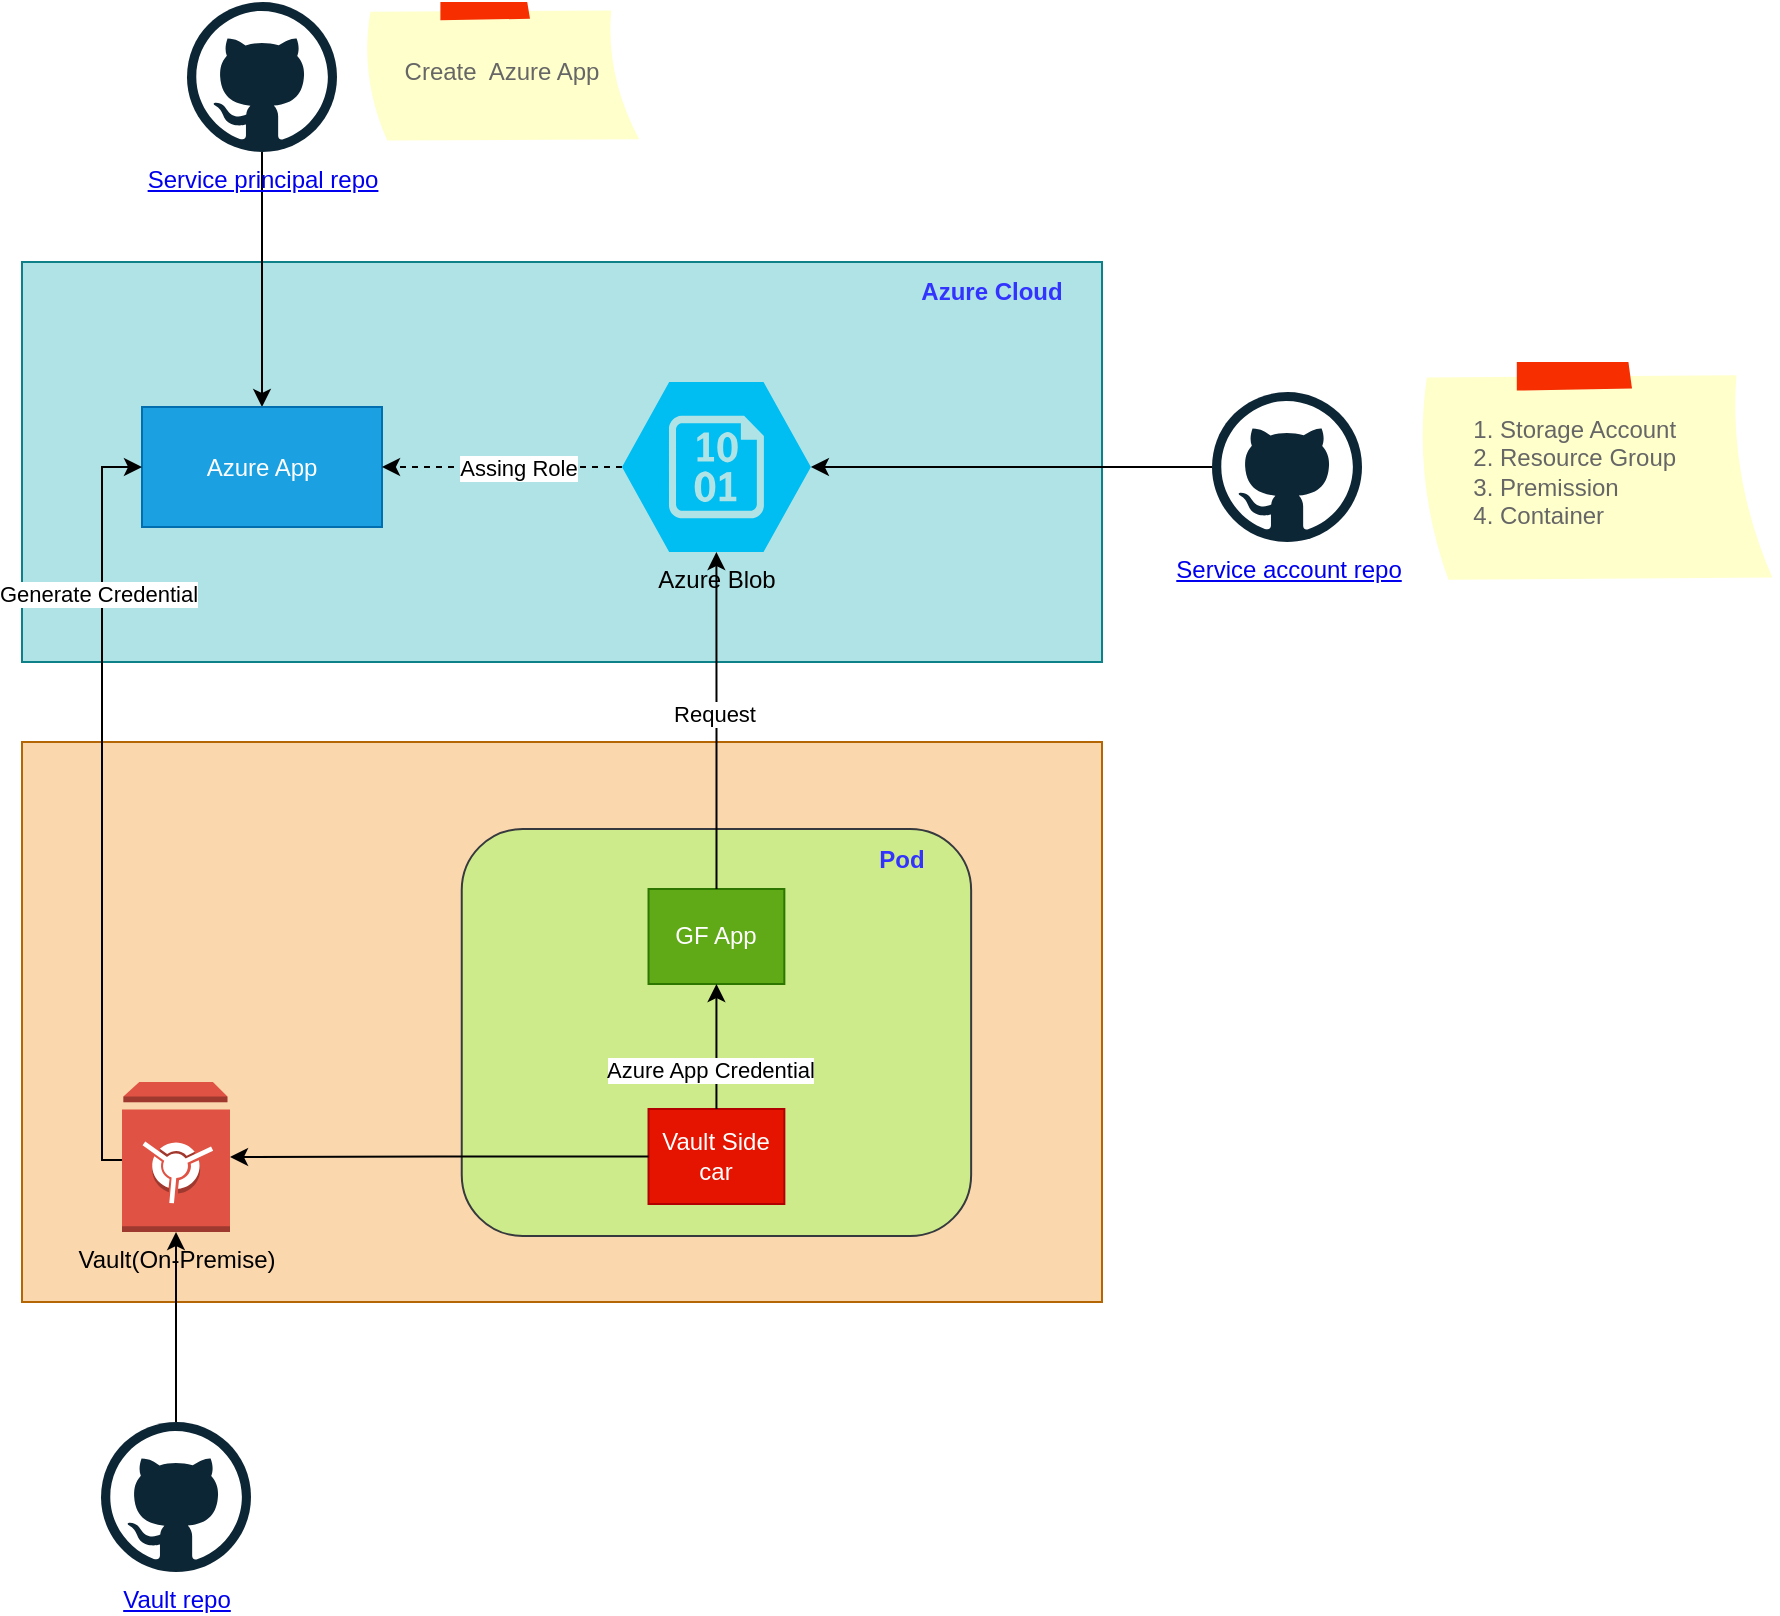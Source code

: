 <mxfile version="22.1.21" type="github">
  <diagram name="Page-1" id="wsTwDKJttdFrNlq-yoNL">
    <mxGraphModel dx="1018" dy="1773" grid="1" gridSize="10" guides="1" tooltips="1" connect="1" arrows="1" fold="1" page="1" pageScale="1" pageWidth="827" pageHeight="1169" math="0" shadow="0">
      <root>
        <mxCell id="0" />
        <mxCell id="1" parent="0" />
        <mxCell id="fOkP95LbUyY7o67YRdoy-45" value="" style="rounded=0;whiteSpace=wrap;html=1;fillColor=#b0e3e6;strokeColor=#0e8088;" vertex="1" parent="1">
          <mxGeometry x="130" y="50" width="540" height="200" as="geometry" />
        </mxCell>
        <mxCell id="fOkP95LbUyY7o67YRdoy-7" value="On- Premise K8S" style="text;html=1;strokeColor=none;fillColor=none;align=center;verticalAlign=middle;whiteSpace=wrap;rounded=0;fontStyle=1;fontColor=#3333FF;" vertex="1" parent="1">
          <mxGeometry x="560" y="290" width="110" height="30" as="geometry" />
        </mxCell>
        <mxCell id="fOkP95LbUyY7o67YRdoy-35" style="edgeStyle=orthogonalEdgeStyle;rounded=0;orthogonalLoop=1;jettySize=auto;html=1;" edge="1" parent="1" source="fOkP95LbUyY7o67YRdoy-34" target="fOkP95LbUyY7o67YRdoy-8">
          <mxGeometry relative="1" as="geometry" />
        </mxCell>
        <mxCell id="fOkP95LbUyY7o67YRdoy-34" value="&lt;a href=&quot;https://github.com/ch-robinson-internal/tf-az-d365-live&quot;&gt;Service account repo&lt;/a&gt;" style="dashed=0;outlineConnect=0;html=1;align=center;labelPosition=center;verticalLabelPosition=bottom;verticalAlign=top;shape=mxgraph.weblogos.github" vertex="1" parent="1">
          <mxGeometry x="725" y="115" width="75" height="75" as="geometry" />
        </mxCell>
        <mxCell id="fOkP95LbUyY7o67YRdoy-38" style="edgeStyle=orthogonalEdgeStyle;rounded=0;orthogonalLoop=1;jettySize=auto;html=1;entryX=0.5;entryY=0;entryDx=0;entryDy=0;" edge="1" parent="1" source="fOkP95LbUyY7o67YRdoy-36" target="fOkP95LbUyY7o67YRdoy-19">
          <mxGeometry relative="1" as="geometry" />
        </mxCell>
        <mxCell id="fOkP95LbUyY7o67YRdoy-36" value="&lt;a href=&quot;https://github.com/ch-robinson-internal/tf-az-azure-active-directory-live&quot;&gt;Service principal repo&lt;/a&gt;" style="dashed=0;outlineConnect=0;html=1;align=center;labelPosition=center;verticalLabelPosition=bottom;verticalAlign=top;shape=mxgraph.weblogos.github" vertex="1" parent="1">
          <mxGeometry x="212.5" y="-80" width="75" height="75" as="geometry" />
        </mxCell>
        <mxCell id="fOkP95LbUyY7o67YRdoy-39" value="&lt;a href=&quot;https://github.com/ch-robinson-internal/VaultConfiguration.Premise.Prod&quot;&gt;Vault repo&lt;/a&gt;" style="dashed=0;outlineConnect=0;html=1;align=center;labelPosition=center;verticalLabelPosition=bottom;verticalAlign=top;shape=mxgraph.weblogos.github" vertex="1" parent="1">
          <mxGeometry x="169.5" y="630" width="75" height="75" as="geometry" />
        </mxCell>
        <mxCell id="fOkP95LbUyY7o67YRdoy-43" value="&lt;ol&gt;&lt;li&gt;Storage Account&lt;/li&gt;&lt;li&gt;Resource Group&lt;/li&gt;&lt;li&gt;&lt;span style=&quot;background-color: initial;&quot;&gt;Premission&lt;/span&gt;&lt;/li&gt;&lt;li&gt;Container&lt;/li&gt;&lt;/ol&gt;" style="strokeWidth=1;shadow=0;dashed=0;align=left;html=1;shape=mxgraph.mockup.text.stickyNote2;fontColor=#666666;mainText=;fontSize=12;whiteSpace=wrap;fillColor=#ffffcc;strokeColor=#F62E00;" vertex="1" parent="1">
          <mxGeometry x="827" y="100" width="180" height="110" as="geometry" />
        </mxCell>
        <mxCell id="fOkP95LbUyY7o67YRdoy-44" value="Create&amp;nbsp; Azure App" style="strokeWidth=1;shadow=0;dashed=0;align=center;html=1;shape=mxgraph.mockup.text.stickyNote2;fontColor=#666666;mainText=;fontSize=12;whiteSpace=wrap;fillColor=#ffffcc;strokeColor=#F62E00;" vertex="1" parent="1">
          <mxGeometry x="300" y="-80" width="140" height="70" as="geometry" />
        </mxCell>
        <mxCell id="fOkP95LbUyY7o67YRdoy-48" value="" style="group" vertex="1" connectable="0" parent="1">
          <mxGeometry x="190" y="50" width="480" height="145" as="geometry" />
        </mxCell>
        <mxCell id="fOkP95LbUyY7o67YRdoy-8" value="Azure Blob" style="verticalLabelPosition=bottom;html=1;verticalAlign=top;align=center;strokeColor=none;fillColor=#00BEF2;shape=mxgraph.azure.storage_blob;" vertex="1" parent="fOkP95LbUyY7o67YRdoy-48">
          <mxGeometry x="240" y="60" width="94.44" height="85" as="geometry" />
        </mxCell>
        <mxCell id="fOkP95LbUyY7o67YRdoy-19" value="Azure App" style="rounded=0;whiteSpace=wrap;html=1;fillColor=#1ba1e2;fontColor=#ffffff;strokeColor=#006EAF;" vertex="1" parent="fOkP95LbUyY7o67YRdoy-48">
          <mxGeometry y="72.5" width="120" height="60" as="geometry" />
        </mxCell>
        <mxCell id="fOkP95LbUyY7o67YRdoy-46" value="Azure Cloud" style="text;html=1;strokeColor=none;fillColor=none;align=center;verticalAlign=middle;whiteSpace=wrap;rounded=0;fontStyle=1;fontColor=#3333FF;" vertex="1" parent="fOkP95LbUyY7o67YRdoy-48">
          <mxGeometry x="370" width="110" height="30" as="geometry" />
        </mxCell>
        <mxCell id="fOkP95LbUyY7o67YRdoy-21" style="edgeStyle=orthogonalEdgeStyle;rounded=0;orthogonalLoop=1;jettySize=auto;html=1;entryX=1;entryY=0.5;entryDx=0;entryDy=0;dashed=1;" edge="1" parent="fOkP95LbUyY7o67YRdoy-48" source="fOkP95LbUyY7o67YRdoy-8" target="fOkP95LbUyY7o67YRdoy-19">
          <mxGeometry relative="1" as="geometry" />
        </mxCell>
        <mxCell id="fOkP95LbUyY7o67YRdoy-23" value="Assing Role" style="edgeLabel;html=1;align=center;verticalAlign=middle;resizable=0;points=[];" vertex="1" connectable="0" parent="fOkP95LbUyY7o67YRdoy-21">
          <mxGeometry x="0.073" y="-3" relative="1" as="geometry">
            <mxPoint x="12" y="3" as="offset" />
          </mxGeometry>
        </mxCell>
        <mxCell id="fOkP95LbUyY7o67YRdoy-49" value="" style="group" vertex="1" connectable="0" parent="1">
          <mxGeometry x="130" y="290" width="540" height="280" as="geometry" />
        </mxCell>
        <mxCell id="fOkP95LbUyY7o67YRdoy-6" value="" style="rounded=0;whiteSpace=wrap;html=1;fillColor=#fad7ac;strokeColor=#b46504;" vertex="1" parent="fOkP95LbUyY7o67YRdoy-49">
          <mxGeometry width="540" height="280" as="geometry" />
        </mxCell>
        <mxCell id="fOkP95LbUyY7o67YRdoy-3" value="Vault(On-Premise)" style="outlineConnect=0;dashed=0;verticalLabelPosition=bottom;verticalAlign=top;align=center;html=1;shape=mxgraph.aws3.vault;fillColor=#E05243;gradientColor=none;" vertex="1" parent="fOkP95LbUyY7o67YRdoy-49">
          <mxGeometry x="50" y="170" width="54" height="75" as="geometry" />
        </mxCell>
        <mxCell id="fOkP95LbUyY7o67YRdoy-47" value="" style="group" vertex="1" connectable="0" parent="fOkP95LbUyY7o67YRdoy-49">
          <mxGeometry x="219.87" y="43.5" width="254.7" height="203.5" as="geometry" />
        </mxCell>
        <mxCell id="fOkP95LbUyY7o67YRdoy-13" value="" style="rounded=1;whiteSpace=wrap;html=1;fillColor=#cdeb8b;strokeColor=#36393d;" vertex="1" parent="fOkP95LbUyY7o67YRdoy-47">
          <mxGeometry width="254.7" height="203.5" as="geometry" />
        </mxCell>
        <mxCell id="fOkP95LbUyY7o67YRdoy-14" value="Pod" style="text;html=1;strokeColor=none;fillColor=none;align=center;verticalAlign=middle;whiteSpace=wrap;rounded=0;fontStyle=1;fontColor=#3333FF;" vertex="1" parent="fOkP95LbUyY7o67YRdoy-47">
          <mxGeometry x="194.42" width="52.12" height="30" as="geometry" />
        </mxCell>
        <mxCell id="fOkP95LbUyY7o67YRdoy-15" value="GF App" style="rounded=0;whiteSpace=wrap;html=1;fillColor=#60a917;fontColor=#ffffff;strokeColor=#2D7600;" vertex="1" parent="fOkP95LbUyY7o67YRdoy-47">
          <mxGeometry x="93.39" y="30" width="67.92" height="47.5" as="geometry" />
        </mxCell>
        <mxCell id="fOkP95LbUyY7o67YRdoy-16" value="Vault Side car" style="rounded=0;whiteSpace=wrap;html=1;fillColor=#e51400;fontColor=#ffffff;strokeColor=#B20000;" vertex="1" parent="fOkP95LbUyY7o67YRdoy-47">
          <mxGeometry x="93.39" y="140" width="67.92" height="47.5" as="geometry" />
        </mxCell>
        <mxCell id="fOkP95LbUyY7o67YRdoy-18" style="edgeStyle=orthogonalEdgeStyle;rounded=0;orthogonalLoop=1;jettySize=auto;html=1;" edge="1" parent="fOkP95LbUyY7o67YRdoy-47" source="fOkP95LbUyY7o67YRdoy-16" target="fOkP95LbUyY7o67YRdoy-15">
          <mxGeometry relative="1" as="geometry" />
        </mxCell>
        <mxCell id="fOkP95LbUyY7o67YRdoy-25" value="Azure App Credential" style="edgeLabel;html=1;align=center;verticalAlign=middle;resizable=0;points=[];" vertex="1" connectable="0" parent="fOkP95LbUyY7o67YRdoy-18">
          <mxGeometry x="-0.38" y="3" relative="1" as="geometry">
            <mxPoint as="offset" />
          </mxGeometry>
        </mxCell>
        <mxCell id="fOkP95LbUyY7o67YRdoy-17" style="edgeStyle=orthogonalEdgeStyle;rounded=0;orthogonalLoop=1;jettySize=auto;html=1;entryX=1;entryY=0.5;entryDx=0;entryDy=0;entryPerimeter=0;" edge="1" parent="fOkP95LbUyY7o67YRdoy-49" source="fOkP95LbUyY7o67YRdoy-16" target="fOkP95LbUyY7o67YRdoy-3">
          <mxGeometry relative="1" as="geometry" />
        </mxCell>
        <mxCell id="fOkP95LbUyY7o67YRdoy-22" style="edgeStyle=orthogonalEdgeStyle;rounded=0;orthogonalLoop=1;jettySize=auto;html=1;entryX=0;entryY=0.5;entryDx=0;entryDy=0;" edge="1" parent="1" source="fOkP95LbUyY7o67YRdoy-3" target="fOkP95LbUyY7o67YRdoy-19">
          <mxGeometry relative="1" as="geometry">
            <Array as="points">
              <mxPoint x="170" y="499" />
              <mxPoint x="170" y="153" />
            </Array>
          </mxGeometry>
        </mxCell>
        <mxCell id="fOkP95LbUyY7o67YRdoy-24" value="Generate Credential" style="edgeLabel;html=1;align=center;verticalAlign=middle;resizable=0;points=[];" vertex="1" connectable="0" parent="fOkP95LbUyY7o67YRdoy-22">
          <mxGeometry x="0.558" y="2" relative="1" as="geometry">
            <mxPoint as="offset" />
          </mxGeometry>
        </mxCell>
        <mxCell id="fOkP95LbUyY7o67YRdoy-26" style="edgeStyle=orthogonalEdgeStyle;rounded=0;orthogonalLoop=1;jettySize=auto;html=1;" edge="1" parent="1" source="fOkP95LbUyY7o67YRdoy-15" target="fOkP95LbUyY7o67YRdoy-8">
          <mxGeometry relative="1" as="geometry" />
        </mxCell>
        <mxCell id="fOkP95LbUyY7o67YRdoy-27" value="Request" style="edgeLabel;html=1;align=center;verticalAlign=middle;resizable=0;points=[];" vertex="1" connectable="0" parent="fOkP95LbUyY7o67YRdoy-26">
          <mxGeometry x="0.045" y="1" relative="1" as="geometry">
            <mxPoint as="offset" />
          </mxGeometry>
        </mxCell>
        <mxCell id="fOkP95LbUyY7o67YRdoy-40" style="edgeStyle=orthogonalEdgeStyle;rounded=0;orthogonalLoop=1;jettySize=auto;html=1;entryX=0.5;entryY=1;entryDx=0;entryDy=0;entryPerimeter=0;" edge="1" parent="1" source="fOkP95LbUyY7o67YRdoy-39" target="fOkP95LbUyY7o67YRdoy-3">
          <mxGeometry relative="1" as="geometry" />
        </mxCell>
      </root>
    </mxGraphModel>
  </diagram>
</mxfile>
